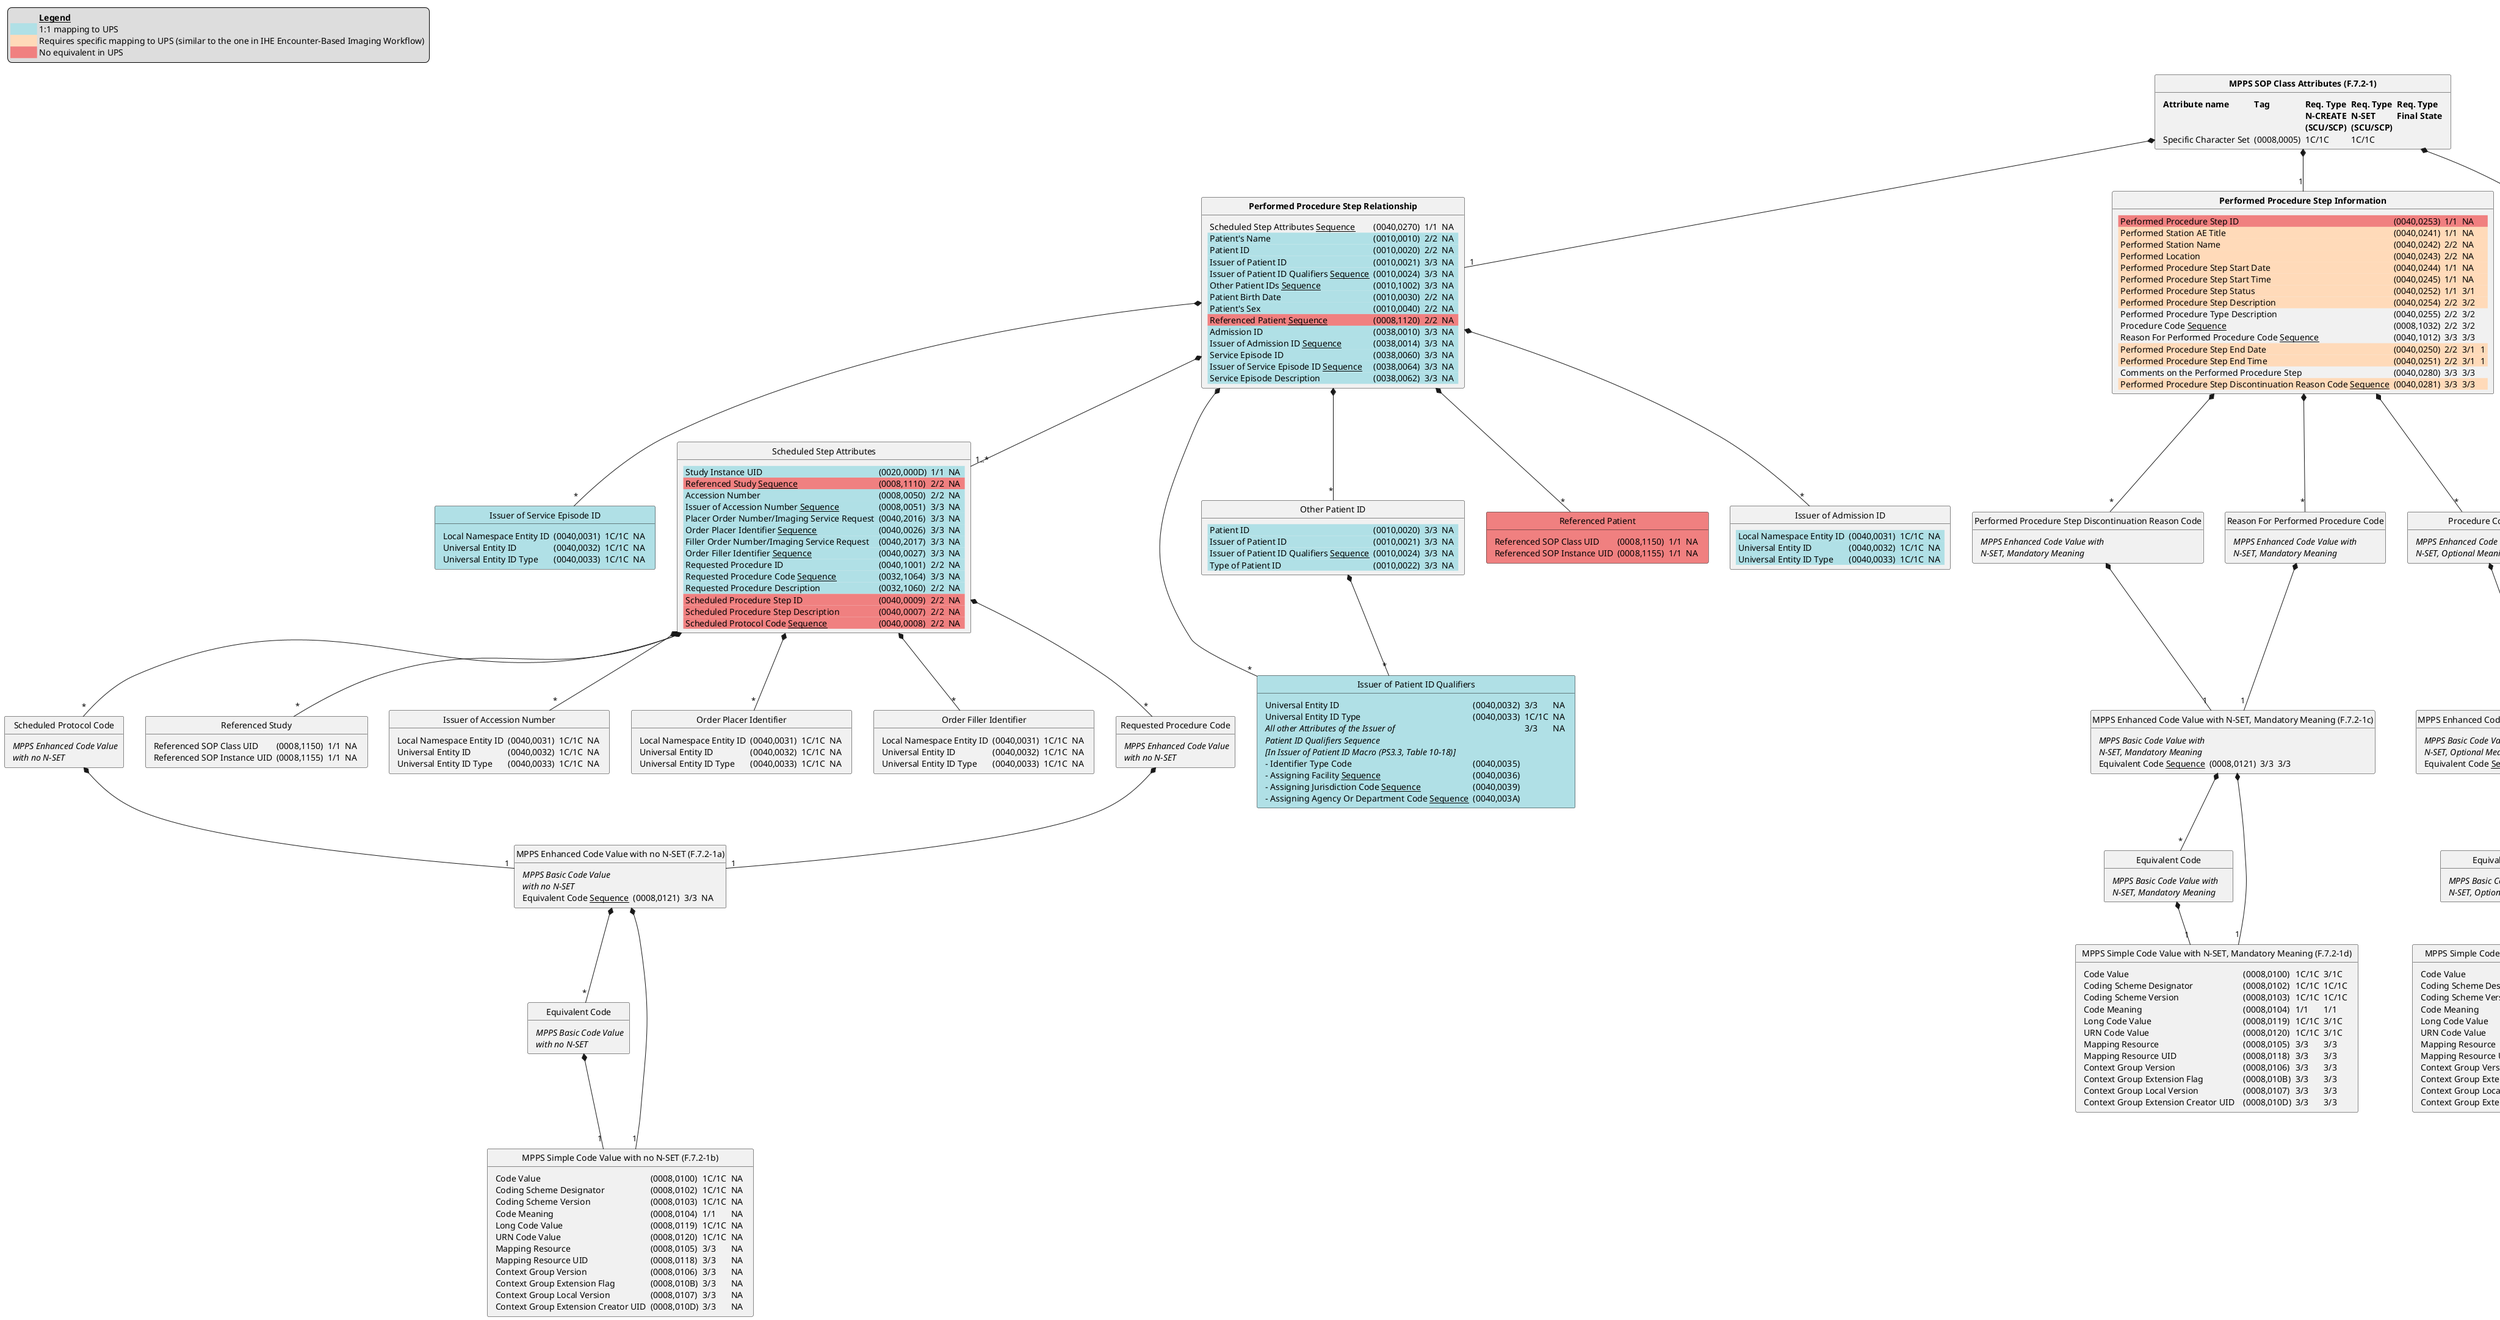 @startuml Modality Performed Procedure Step SOP Class N-CREATE, N-SET and Final State Attributes
<style>
title {
  HorizontalAlignment center
  Fontsize 26
}
</style>

hide empty members
hide circle
' left to right direction
' title
'   PS3.4, Table F.7.2-1
'   Modality Performed Procedure Step SOP Class N-CREATE, N-SET and Final State Attributes
' end title

  class "<b>MPPS SOP Class Attributes (F.7.2-1)" as mppsa {
  <#transparent,#transparent>| <b>Attribute name | <b>Tag | <b>Req. Type\n <b>N-CREATE\n <b>(SCU/SCP) | <b>Req. Type\n <b>N-SET\n <b>(SCU/SCP) | <b>Req. Type\n <b>Final State |
  | Specific Character Set | (0008,0005) | 1C/1C | 1C/1C | |
  }

  class "<b>Performed Procedure Step Relationship" as ppsr {
  <#transparent,#transparent>| Scheduled Step Attributes <u>Sequence</u> | (0040,0270) | 1/1 | NA | |
  <#PowderBlue>| Patient's Name                                  | (0010,0010) | 2/2 | NA | |
  <#PowderBlue>| Patient ID                                      | (0010,0020) | 2/2 | NA | |
  <#PowderBlue>| Issuer of Patient ID                            | (0010,0021) | 3/3 | NA | |
  <#PowderBlue>| Issuer of Patient ID Qualifiers <u>Sequence</u> | (0010,0024) | 3/3 | NA | |
  <#PowderBlue>| Other Patient IDs <u>Sequence</u>               | (0010,1002) | 3/3 | NA | |
  <#PowderBlue>| Patient Birth Date                              | (0010,0030) | 2/2 | NA | |
  <#PowderBlue>| Patient's Sex                                   | (0010,0040) | 2/2 | NA | |
  <#LightCoral>| Referenced Patient <u>Sequence</u>              | (0008,1120) | 2/2 | NA | |
  <#PowderBlue>| Admission ID                                    | (0038,0010) | 3/3 | NA | |
  <#PowderBlue>| Issuer of Admission ID <u>Sequence</u>          | (0038,0014) | 3/3 | NA | |
  <#PowderBlue>| Service Episode ID                              | (0038,0060) | 3/3 | NA | |
  <#PowderBlue>| Issuer of Service Episode ID <u>Sequence</u>    | (0038,0064) | 3/3 | NA | |
  <#PowderBlue>| Service Episode Description                     | (0038,0062) | 3/3 | NA | |
  }

  class "Scheduled Step Attributes" as ssa {
  <#PowderBlue,#transparent>| Study Instance UID | (0020,000D) | 1/1 | NA | |
  <#LightCoral>| Referenced Study <u>Sequence</u>            | (0008,1110) | 2/2 | NA | |
  <#PowderBlue>| Accession Number                            | (0008,0050) | 2/2 | NA | |
  <#PowderBlue>| Issuer of Accession Number <u>Sequence</u>  | (0008,0051) | 3/3 | NA | |
  <#PowderBlue>| Placer Order Number/Imaging Service Request | (0040,2016) | 3/3 | NA | |
  <#PowderBlue>| Order Placer Identifier <u>Sequence</u>     | (0040,0026) | 3/3 | NA | |
  <#PowderBlue>| Filler Order Number/Imaging Service Request | (0040,2017) | 3/3 | NA | |
  <#PowderBlue>| Order Filler Identifier <u>Sequence</u>     | (0040,0027) | 3/3 | NA | |
  <#PowderBlue>| Requested Procedure ID                      | (0040,1001) | 2/2 | NA | |
  <#PowderBlue>| Requested Procedure Code <u>Sequence</u>    | (0032,1064) | 3/3 | NA | |
  <#PowderBlue>| Requested Procedure Description             | (0032,1060) | 2/2 | NA | |
  <#LightCoral>| Scheduled Procedure Step ID                 | (0040,0009) | 2/2 | NA | |
  <#LightCoral>| Scheduled Procedure Step Description        | (0040,0007) | 2/2 | NA | |
  <#LightCoral>| Scheduled Protocol Code <u>Sequence</u>     | (0040,0008) | 2/2 | NA | |
  }

  class "Referenced Study" as rs {
  <#transparent,#transparent>| Referenced SOP Class UID | (0008,1150) | 1/1 | NA | |
  | Referenced SOP Instance UID | (0008,1155) | 1/1 | NA | |
  }

  class "Issuer of Accession Number" as ioan {
  <#transparent,#transparent>| Local Namespace Entity ID | (0040,0031) | 1C/1C | NA | |
  | Universal Entity ID      | (0040,0032) | 1C/1C | NA | |
  | Universal Entity ID Type | (0040,0033) | 1C/1C | NA | |
  }

  class "Order Placer Identifier" as opi {
  <#transparent,#transparent>| Local Namespace Entity ID | (0040,0031) | 1C/1C | NA | |
  | Universal Entity ID      | (0040,0032) | 1C/1C | NA | |
  | Universal Entity ID Type | (0040,0033) | 1C/1C | NA | |
  }

  class "Order Filler Identifier" as ofi {
  <#transparent,#transparent>| Local Namespace Entity ID | (0040,0031) | 1C/1C | NA | |
  | Universal Entity ID      | (0040,0032) | 1C/1C | NA | |
  | Universal Entity ID Type | (0040,0033) | 1C/1C | NA | |
  }

  class "Requested Procedure Code" as rpc {
  <#transparent,#transparent>| <i>MPPS Enhanced Code Value\n <i>with no N-SET |
  }
  
  class "Scheduled Protocol Code" as spc {
  <#transparent,#transparent>| <i>MPPS Enhanced Code Value\n <i>with no N-SET |
  }

  class "Issuer of Patient ID Qualifiers" as iopiq #PowderBlue {
  <#transparent,#transparent>| Universal Entity ID | (0040,0032) | 3/3 | NA | |
  | Universal Entity ID Type | (0040,0033) | 1C/1C | NA | |
  | <i>All other Attributes of the Issuer of\n <i>Patient ID Qualifiers Sequence\n <i>[In Issuer of Patient ID Macro (PS3.3, Table 10-18)] | | 3/3 | NA | |
  | – Identifier Type Code                                | (0040,0035) |
  | – Assigning Facility <u>Sequence</u>                  | (0040,0036) |
  | – Assigning Jurisdiction Code <u>Sequence</u>         | (0040,0039) |
  | – Assigning Agency Or Department Code <u>Sequence</u> | (0040,003A) |
  }

  class "Other Patient ID" as opi2 {
  <#PowderBlue,#transparent>| Patient ID           | (0010,0020) | 3/3 | NA | |
  <#PowderBlue>| Issuer of Patient ID                            | (0010,0021) | 3/3 | NA | |
  <#PowderBlue>| Issuer of Patient ID Qualifiers <u>Sequence</u> | (0010,0024) | 3/3 | NA | |
  <#PowderBlue>| Type of Patient ID                              | (0010,0022) | 3/3 | NA | |
  }

  class "Referenced Patient" as rp #LightCoral {
  <#transparent,#transparent>| Referenced SOP Class UID | (0008,1150) | 1/1 | NA | |
  | Referenced SOP Instance UID | (0008,1155) | 1/1 | NA | |
  }

  class "Issuer of Admission ID" as ioai {
  <#PowderBlue,#transparent>| Local Namespace Entity ID | (0040,0031) | 1C/1C | NA | |
  <#PowderBlue>| Universal Entity ID       | (0040,0032) | 1C/1C | NA | |
  <#PowderBlue>| Universal Entity ID Type  | (0040,0033) | 1C/1C | NA | |
  }

  class "Issuer of Service Episode ID" as iosei #PowderBlue {
  <#transparent,#transparent>| Local Namespace Entity ID | (0040,0031) | 1C/1C | NA | |
  | Universal Entity ID       | (0040,0032) | 1C/1C | NA | |
  | Universal Entity ID Type  | (0040,0033) | 1C/1C | NA | |
  }

  class "<b>Performed Procedure Step Information" as ppsi {
  <#LightCoral,#transparent>| Performed Procedure Step ID               | (0040,0253) | 1/1 | NA  |   |
  <#PeachPuff>| Performed Station AE Title                                           | (0040,0241) | 1/1 | NA  |   |
  <#PeachPuff>| Performed Station Name                                               | (0040,0242) | 2/2 | NA  |   |
  <#PeachPuff>| Performed Location                                                   | (0040,0243) | 2/2 | NA  |   |
  <#PeachPuff>| Performed Procedure Step Start Date                                  | (0040,0244) | 1/1 | NA  |   |
  <#PeachPuff>| Performed Procedure Step Start Time                                  | (0040,0245) | 1/1 | NA  |   |
  <#PeachPuff>| Performed Procedure Step Status                                      | (0040,0252) | 1/1 | 3/1 |   |
  <#PeachPuff>| Performed Procedure Step Description                                 | (0040,0254) | 2/2 | 3/2 |   |
  | Performed Procedure Type Description                                 | (0040,0255) | 2/2 | 3/2 |   |
  | Procedure Code <u>Sequence</u>                                       | (0008,1032) | 2/2 | 3/2 |   |
  | Reason For Performed Procedure Code <u>Sequence</u>                  | (0040,1012) | 3/3 | 3/3 |   |
  <#PeachPuff>| Performed Procedure Step End Date                                    | (0040,0250) | 2/2 | 3/1 | 1 |
  <#PeachPuff>| Performed Procedure Step End Time                                    | (0040,0251) | 2/2 | 3/1 | 1 |
  | Comments on the Performed Procedure Step                             | (0040,0280) | 3/3 | 3/3 |   |
  <#PeachPuff>| Performed Procedure Step Discontinuation Reason Code <u>Sequence</u> | (0040,0281) | 3/3 | 3/3 |   |
  }

  class "Procedure Code" as pc {
  <#transparent,#transparent>| <i>MPPS Enhanced Code Value with\n <i>N-SET, Optional Meaning | | | | |
  }

  class "Reason For Performed Procedure Code" as rfppc {
  <#transparent,#transparent>| <i>MPPS Enhanced Code Value with\n <i>N-SET, Mandatory Meaning | | | | |
  }

  class "Performed Procedure Step Discontinuation Reason Code" as ppsdrc {
  <#transparent,#transparent>| <i>MPPS Enhanced Code Value with\n <i>N-SET, Mandatory Meaning | | | | |
  }

  class "<b>Image Acquisition Results" as iar {
  <#PeachPuff,#transparent>| Modality     | (0008,0060) | 1/1 | NA  |   |
  <#LightCoral>| Study ID                                | (0020,0010) | 2/2 | NA  |   |
  <#LightCoral>| Performed Protocol Code <u>Sequence</u> | (0040,0260) | 2/2 | 3/2 |   |
  <#LightCoral>| Performed Series <u>Sequence</u>        | (0040,0340) | 2/2 | 3/1 | 1 |
  | <i>All other Attributes of the Image\n <i>Acquisition Results Module\n <i>[See PS3.3, Table C.4-15. Image\n <i>Acquisition Results Module Attributes] | | 3/3 | 3/3 | |
  | – <i>None | |
  | <i>All Attributes of the Billing and Material\n <i>Management Code Module\n <i>[See PS3.3, Table C.4-17. Billing and\n <i>Material Management Module Attributes | | 3/3 | 3/3 | |
  | – Billing Procedure Step <u>Sequence</u>       | (0040,0320) |
  | – Film Consumption <u>Sequence</u>             | (0040,0321) |
  | – Billing Supplies and Devices <u>Sequence</u> | (0040,0324) |
  }

  class "Performed Protocol Code" as ppc {
  <#transparent,#transparent>| <i>MPPS Enhanced Code Value with\n <i>N-SET, Optional Meaning | | | | |
  }

  class "Performed Series" as ps {
  <#transparent,#transparent>| Performing Physician's Name      | (0008,1050) | 2/2 | 2/2 | 2 |
  | Protocol Name                                               | (0018,1030) | 1/1 | 1/1 | 1 |
  <#LightCoral>| Operators' Name                                             | (0008,1070) | 2/2 | 2/2 | 2 |
  | Series Instance UID                                         | (0020,000E) | 1/1 | 1/1 | 1 |
  | Series Description                                          | (0008,103E) | 2/2 | 2/2 | 2 |
  | Retrieve AE Title                                           | (0008,0054) | 2/2 | 2/2 | 2 |
  | Archive Requested                                           | (0040,A494) | 3/3 | 3/3 |   |
  | Referenced Image <u>Sequence</u>                            | (0008,1140) | 2/2 | 2/2 |   |
  | Referenced Non-Image Composite SOP Instance <u>Sequence</u> | (0008,1140) | 2/2 | 2/2 |   |
  | <i>All other Attributes of the Performed Series Sequence\n <i>[See PS3.3, Table C.4-15. Image Acquisition Results\n <i>Module Attributes] | | 3/3 | 3/3 | |
  | – Performing Physician Identification <u>Sequence</u> | (0008,1052) |
  | – Operator Identification <u>Sequence</u>             | (0008,1072) |
  | – Series Description Code <u>Sequence</u>             | (0008,103F) |
  }
  
  class "Referenced Image" as ri {
  <#transparent,#transparent>| Referenced SOP Class UID | (0008,1150) | 1/1 | 1/1 | |
  | Referenced SOP Instance UID          | (0008,1155) | 1/1 | 1/1 | |
  | Container Identifier                 | (0040,0512) | 3/3 | 3/3 | |
  | Specimen Description <u>Sequence</u> | (0040,0560) | 3/3 | 3/3 | |
  }

  class "Specimen Description" as sd {
  <#transparent,#transparent>| Specimen Identifier | (0040,0551) | 1/1 | 1/1 | |
  | Specimen UID | (0040,0554) | 1/1 | 1/1 | |
  }

  class "Referenced Non-Image Composite SOP Instance" as rnicsi {
  <#transparent,#transparent>| Referenced SOP Class UID | (0008,1150) | 1/1 | 1/1 | |
  | Referenced SOP Instance UID | (0008,1155) | 1/1 | 1/1 | |
  }

' ===============================

  class "MPPS Enhanced Code Value with no N-SET (F.7.2-1a)" as a {
  <#transparent,#transparent>| <i>MPPS Basic Code Value\n <i>with no N-SET | | | | |
  | Equivalent Code <u>Sequence</u> | (0008,0121) | 3/3 | NA | |
  }

  class "Equivalent Code" as ec {
  <#transparent,#transparent>| <i>MPPS Basic Code Value\n <i>with no N-SET |
  }
  
  class "MPPS Simple Code Value with no N-SET (F.7.2-1b)" as b {
  <#transparent,#transparent>| Code Value | (0008,0100) | 1C/1C | NA | |
  | Coding Scheme Designator            | (0008,0102) | 1C/1C | NA | |
  | Coding Scheme Version               | (0008,0103) | 1C/1C | NA | |
  | Code Meaning                        | (0008,0104) | 1/1   | NA | |
  | Long Code Value                     | (0008,0119) | 1C/1C | NA | |
  | URN Code Value                      | (0008,0120) | 1C/1C | NA | |
  | Mapping Resource                    | (0008,0105) | 3/3   | NA | |
  | Mapping Resource UID                | (0008,0118) | 3/3   | NA | |
  | Context Group Version               | (0008,0106) | 3/3   | NA | |
  | Context Group Extension Flag        | (0008,010B) | 3/3   | NA | |
  | Context Group Local Version         | (0008,0107) | 3/3   | NA | |
  | Context Group Extension Creator UID | (0008,010D) | 3/3   | NA | |
  }

  class "MPPS Enhanced Code Value with N-SET, Mandatory Meaning (F.7.2-1c)" as c {
  <#transparent,#transparent>| <i>MPPS Basic Code Value with\n <i>N-SET, Mandatory Meaning | | | | |
  <#transparent,#transparent>| Equivalent Code <u>Sequence</u> | (0008,0121) | 3/3 | 3/3 | |
  }

  class "Equivalent Code" as ec2 {
  <#transparent,#transparent>| <i>MPPS Basic Code Value with\n <i>N-SET, Mandatory Meaning | | | | |
  }

  class "MPPS Simple Code Value with N-SET, Mandatory Meaning (F.7.2-1d)" as d {
  <#transparent,#transparent>| Code Value | (0008,0100) | 1C/1C | 3/1C  | |
  | Coding Scheme Designator              | (0008,0102) | 1C/1C | 1C/1C | |
  | Coding Scheme Version                 | (0008,0103) | 1C/1C | 1C/1C | |
  | Code Meaning                          | (0008,0104) | 1/1   | 1/1   | |
  | Long Code Value                       | (0008,0119) | 1C/1C | 3/1C  | |
  | URN Code Value                        | (0008,0120) | 1C/1C | 3/1C  | |
  | Mapping Resource                      | (0008,0105) | 3/3   | 3/3   | |
  | Mapping Resource UID                  | (0008,0118) | 3/3   | 3/3   | |
  | Context Group Version                 | (0008,0106) | 3/3   | 3/3   | |
  | Context Group Extension Flag          | (0008,010B) | 3/3   | 3/3   | |
  | Context Group Local Version           | (0008,0107) | 3/3   | 3/3   | |
  | Context Group Extension Creator UID   | (0008,010D) | 3/3   | 3/3   | |
  }

  class "MPPS Enhanced Code Value with N-SET, Optional Meaning (F.7.2-1e)" as e {
  <#transparent,#transparent>| <i>MPPS Basic Code Value with\n <i>N-SET, Optional Meaning | | | | |
  <#transparent,#transparent>| Equivalent Code <u>Sequence</u> | (0008,0121) | 3/3 | 3/3 | |
  }

  class "Equivalent Code" as ec3 {
  <#transparent,#transparent>| <i>MPPS Basic Code Value with\n <i>N-SET, Optional Meaning | | | | |
  }

  class "MPPS Simple Code Value with N-SET, Optional Meaning (F.7.2-1f)" as f {
  <#transparent,#transparent>| Code Value | (0008,0100) | 1C/1C | 3/1C  | |
  | Coding Scheme Designator              | (0008,0102) | 1C/1C | 1C/1C | |
  | Coding Scheme Version                 | (0008,0103) | 1C/1C | 1C/1C | |
  | Code Meaning                          | (0008,0104) | 3/3   | 3/3   | |
  | Long Code Value                       | (0008,0119) | 1C/1C | 3/1C  | |
  | URN Code Value                        | (0008,0120) | 1C/1C | 3/1C  | |
  | Mapping Resource                      | (0008,0105) | 3/3   | 3/3   | |
  | Mapping Resource UID                  | (0008,0118) | 3/3   | 3/3   | |
  | Context Group Version                 | (0008,0106) | 3/3   | 3/3   | |
  | Context Group Extension Flag          | (0008,010B) | 3/3   | 3/3   | |
  | Context Group Local Version           | (0008,0107) | 3/3   | 3/3   | |
  | Context Group Extension Creator UID   | (0008,010D) | 3/3   | 3/3   | |
  }

' =====================

legend top left
  <#transparent,#transparent>|            |= __Legend__ |
  |<#PowderBlue> | 1:1 mapping to UPS |
  |<#PeachPuff>  | Requires specific mapping to UPS (similar to the one in IHE Encounter-Based Imaging Workflow) |
  |<#LightCoral> | No equivalent in UPS |
endlegend

' ==========================

  mppsa  *-- "1" ppsr
  mppsa  *-- "1" ppsi
  mppsa  *-- "1" iar
  ppsr   *-- "1..*" ssa
  ppsr   *-- "*" iopiq
  ppsr   *-- "*" opi2
  ppsr   *-- "*" rp
  ppsr   *-- "*" ioai
  ppsr   *-- "*" iosei
  ssa    *-- "*" rs
  ssa    *-- "*" ioan
  ssa    *-- "*" opi
  ssa    *-- "*" ofi
  ssa    *-- "*" rpc
  ssa    *-- "*" spc
  rpc    *-- "1" a
  spc    *-- "1" a
  a      *-- "1" b
  a      *-- "*" ec
  ec     *-- "1" b
  opi2   *-- "*" iopiq
  ppsi   *-- "*" pc
  ppsi   *-- "*" rfppc
  ppsi   *-- "*" ppsdrc
  iar    *-- "*" ppc
  iar    *-- "*" ps
  ps     *-- "*" ri
  ps     *-- "*" rnicsi
  ri     *-- "*" sd
  rfppc  *-- "1" c
  c      *-- "1" d
  c      *-- "*" ec2
  ec2    *-- "1" d
  ppsdrc *-- "1" c
  ppc    *-- "1" e
  pc     *-- "1" e
  e      *-- "1" f
  e      *-- "*" ec3
  ec3    *-- "1" f

@enduml